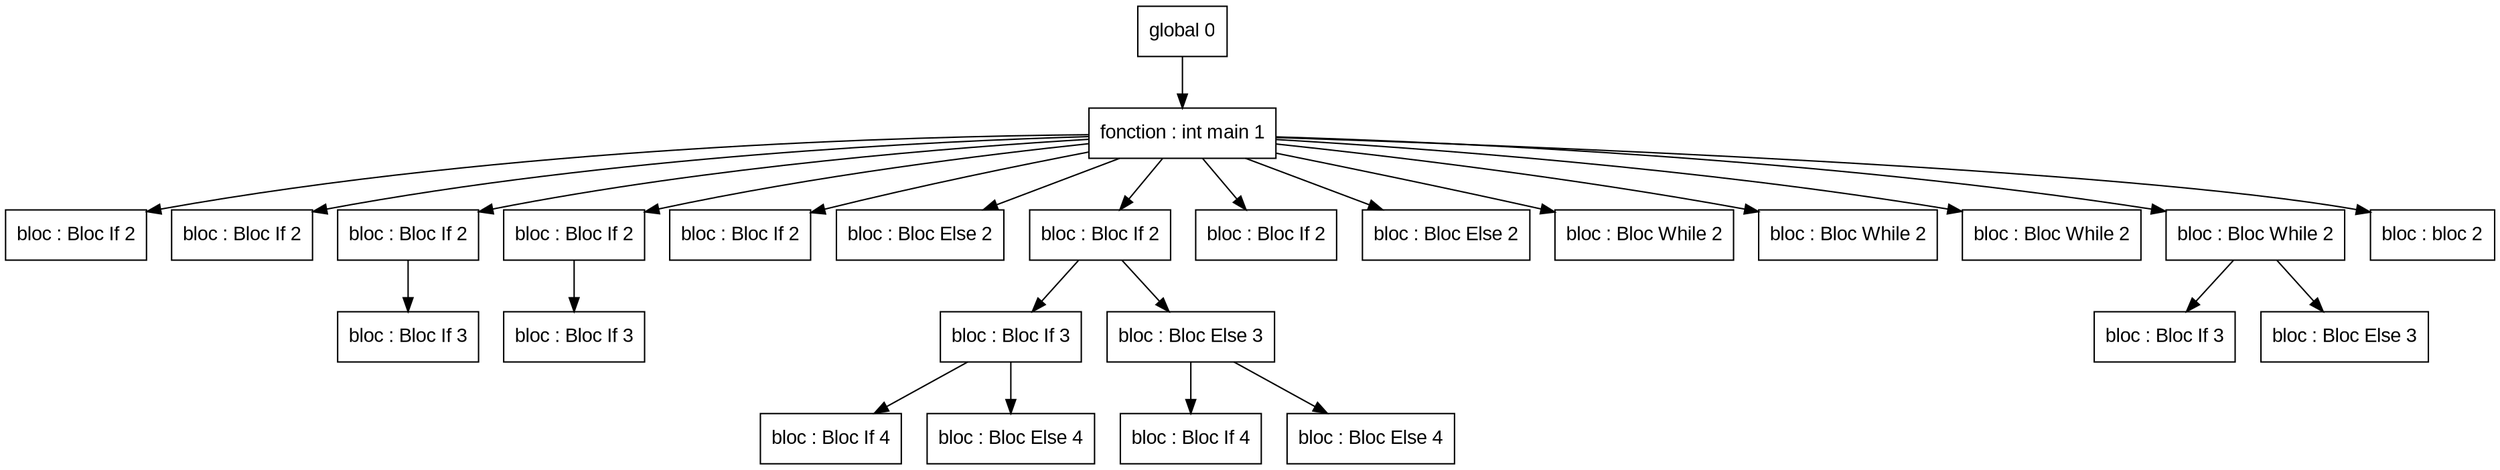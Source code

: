 digraph "tds"{

	node [fontname="Arial"];

	N2 [shape=record label="{ bloc : Bloc If  2
	}"];

	N3 [shape=record label="{ bloc : Bloc If  2
	}"];

	N5 [shape=record label="{ bloc : Bloc If  3
	}"];

	N4 [shape=record label="{ bloc : Bloc If  2
	}"];

	N7 [shape=record label="{ bloc : Bloc If  3
	}"];

	N6 [shape=record label="{ bloc : Bloc If  2
	}"];

	N8 [shape=record label="{ bloc : Bloc If  2
	}"];

	N9 [shape=record label="{ bloc : Bloc Else  2
	}"];

	N12 [shape=record label="{ bloc : Bloc If  4
	}"];

	N13 [shape=record label="{ bloc : Bloc Else  4
	}"];

	N11 [shape=record label="{ bloc : Bloc If  3
	}"];

	N15 [shape=record label="{ bloc : Bloc If  4
	}"];

	N16 [shape=record label="{ bloc : Bloc Else  4
	}"];

	N14 [shape=record label="{ bloc : Bloc Else  3
	}"];

	N10 [shape=record label="{ bloc : Bloc If  2
	}"];

	N17 [shape=record label="{ bloc : Bloc If  2
	}"];

	N18 [shape=record label="{ bloc : Bloc Else  2
	}"];

	N19 [shape=record label="{ bloc : Bloc While  2
	}"];

	N20 [shape=record label="{ bloc : Bloc While  2
	}"];

	N21 [shape=record label="{ bloc : Bloc While  2
	}"];

	N23 [shape=record label="{ bloc : Bloc If  3
	}"];

	N24 [shape=record label="{ bloc : Bloc Else  3
	}"];

	N22 [shape=record label="{ bloc : Bloc While  2
	}"];

	N25 [shape=record label="{ bloc : bloc  2
	}"];

	N1 [shape=record label="{ fonction : int main 1
	}"];

	N0 [shape=record label="{ global 0
	}"];


	N0 -> N1; 
	N1 -> N2; 
	N1 -> N3; 
	N1 -> N4; 
	N4 -> N5; 
	N1 -> N6; 
	N6 -> N7; 
	N1 -> N8; 
	N1 -> N9; 
	N1 -> N10; 
	N10 -> N11; 
	N11 -> N12; 
	N11 -> N13; 
	N10 -> N14; 
	N14 -> N15; 
	N14 -> N16; 
	N1 -> N17; 
	N1 -> N18; 
	N1 -> N19; 
	N1 -> N20; 
	N1 -> N21; 
	N1 -> N22; 
	N22 -> N23; 
	N22 -> N24; 
	N1 -> N25; 
}
